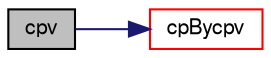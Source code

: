 digraph "cpv"
{
  bgcolor="transparent";
  edge [fontname="FreeSans",fontsize="10",labelfontname="FreeSans",labelfontsize="10"];
  node [fontname="FreeSans",fontsize="10",shape=record];
  rankdir="LR";
  Node18 [label="cpv",height=0.2,width=0.4,color="black", fillcolor="grey75", style="filled", fontcolor="black"];
  Node18 -> Node19 [color="midnightblue",fontsize="10",style="solid",fontname="FreeSans"];
  Node19 [label="cpBycpv",height=0.2,width=0.4,color="red",URL="$a30354.html#a58ef4df2a36e9a17eba959da38cf9ca5",tooltip="cp/cp [] "];
}
